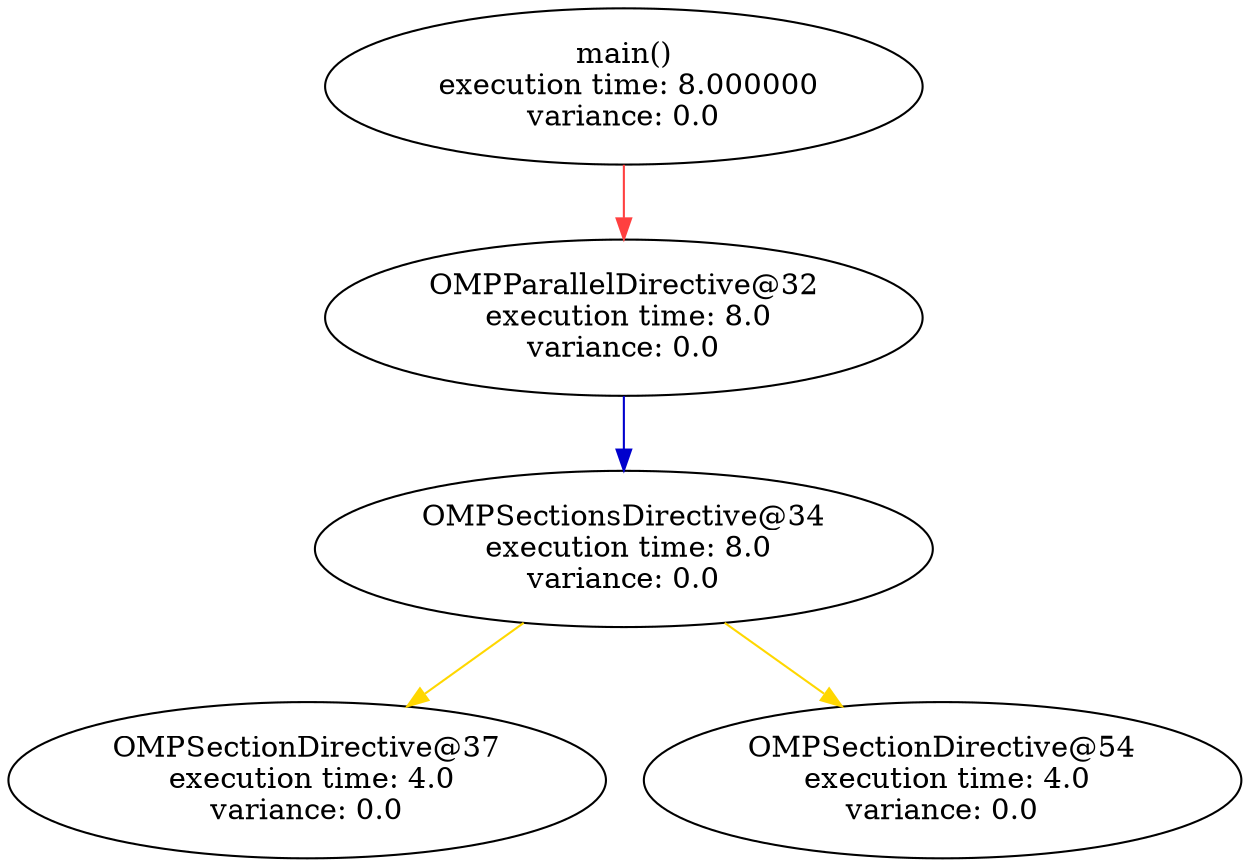 digraph G {
	graph [bb="0,0,500,412"];
	node [label="\N"];
	main	 [height=1.041,
		label="main()\n execution time: 8.000000\nvariance: 0.0",
		pos="250,374",
		width=3.2888];
	"OMPParallelDirective@32"	 [height=1.041,
		label="OMPParallelDirective@32\n execution time: 8.0\nvariance: 0.0",
		pos="250,262",
		width=3.346];
	main -> "OMPParallelDirective@32"	 [color=brown1,
		pos="e,250,299.84 250,336.37 250,327.93 250,318.83 250,310.01"];
	"OMPSectionsDirective@34"	 [height=1.041,
		label="OMPSectionsDirective@34\n execution time: 8.0\nvariance: 0.0",
		pos="250,150",
		width=3.4507];
	"OMPParallelDirective@32" -> "OMPSectionsDirective@34"	 [color=blue3,
		pos="e,250,187.84 250,224.37 250,215.93 250,206.83 250,198.01"];
	"OMPSectionDirective@37"	 [height=1.041,
		label="OMPSectionDirective@37\n execution time: 4.0\nvariance: 0.0",
		pos="120,38",
		width=3.346];
	"OMPSectionsDirective@34" -> "OMPSectionDirective@37"	 [color=gold1,
		pos="e,160.63,73.38 209.22,114.5 196.28,103.54 181.83,91.32 168.4,79.956"];
	"OMPSectionDirective@54"	 [height=1.041,
		label="OMPSectionDirective@54\n execution time: 4.0\nvariance: 0.0",
		pos="380,38",
		width=3.346];
	"OMPSectionsDirective@34" -> "OMPSectionDirective@54"	 [color=gold1,
		pos="e,339.37,73.38 290.78,114.5 303.72,103.54 318.17,91.32 331.6,79.956"];
}

